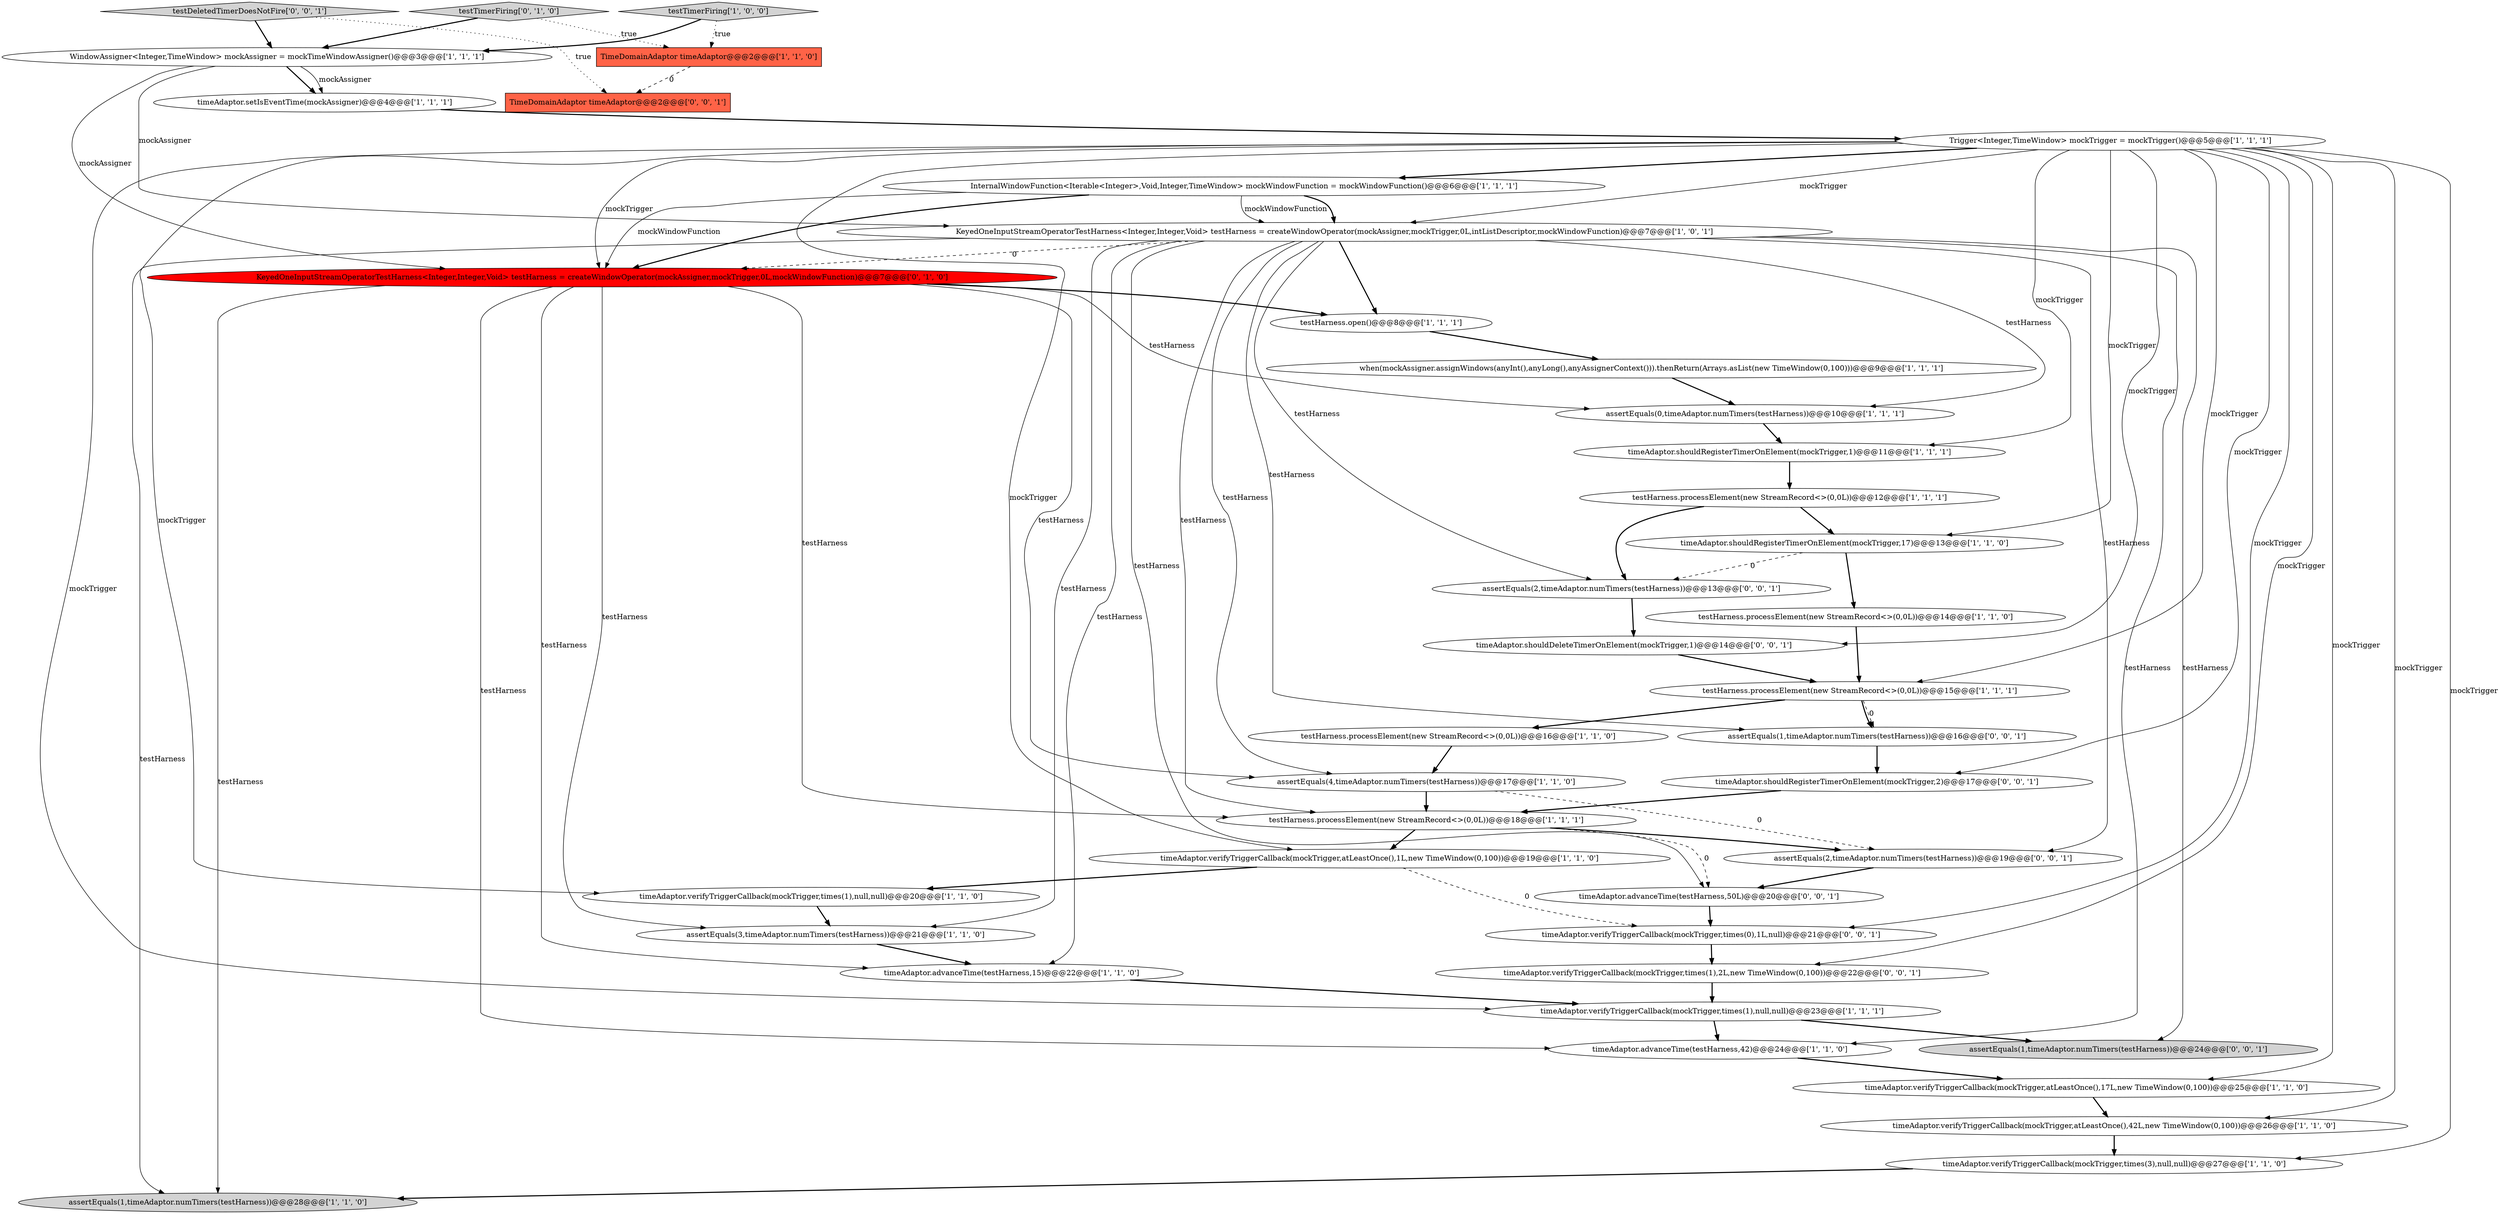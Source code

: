 digraph {
14 [style = filled, label = "testHarness.processElement(new StreamRecord<>(0,0L))@@@18@@@['1', '1', '1']", fillcolor = white, shape = ellipse image = "AAA0AAABBB1BBB"];
15 [style = filled, label = "timeAdaptor.advanceTime(testHarness,42)@@@24@@@['1', '1', '0']", fillcolor = white, shape = ellipse image = "AAA0AAABBB1BBB"];
6 [style = filled, label = "timeAdaptor.advanceTime(testHarness,15)@@@22@@@['1', '1', '0']", fillcolor = white, shape = ellipse image = "AAA0AAABBB1BBB"];
23 [style = filled, label = "timeAdaptor.verifyTriggerCallback(mockTrigger,atLeastOnce(),1L,new TimeWindow(0,100))@@@19@@@['1', '1', '0']", fillcolor = white, shape = ellipse image = "AAA0AAABBB1BBB"];
13 [style = filled, label = "timeAdaptor.setIsEventTime(mockAssigner)@@@4@@@['1', '1', '1']", fillcolor = white, shape = ellipse image = "AAA0AAABBB1BBB"];
19 [style = filled, label = "when(mockAssigner.assignWindows(anyInt(),anyLong(),anyAssignerContext())).thenReturn(Arrays.asList(new TimeWindow(0,100)))@@@9@@@['1', '1', '1']", fillcolor = white, shape = ellipse image = "AAA0AAABBB1BBB"];
7 [style = filled, label = "Trigger<Integer,TimeWindow> mockTrigger = mockTrigger()@@@5@@@['1', '1', '1']", fillcolor = white, shape = ellipse image = "AAA0AAABBB1BBB"];
21 [style = filled, label = "timeAdaptor.verifyTriggerCallback(mockTrigger,times(1),null,null)@@@20@@@['1', '1', '0']", fillcolor = white, shape = ellipse image = "AAA0AAABBB1BBB"];
38 [style = filled, label = "timeAdaptor.advanceTime(testHarness,50L)@@@20@@@['0', '0', '1']", fillcolor = white, shape = ellipse image = "AAA0AAABBB3BBB"];
24 [style = filled, label = "KeyedOneInputStreamOperatorTestHarness<Integer,Integer,Void> testHarness = createWindowOperator(mockAssigner,mockTrigger,0L,intListDescriptor,mockWindowFunction)@@@7@@@['1', '0', '1']", fillcolor = white, shape = ellipse image = "AAA0AAABBB1BBB"];
32 [style = filled, label = "timeAdaptor.verifyTriggerCallback(mockTrigger,times(1),2L,new TimeWindow(0,100))@@@22@@@['0', '0', '1']", fillcolor = white, shape = ellipse image = "AAA0AAABBB3BBB"];
12 [style = filled, label = "timeAdaptor.verifyTriggerCallback(mockTrigger,times(1),null,null)@@@23@@@['1', '1', '1']", fillcolor = white, shape = ellipse image = "AAA0AAABBB1BBB"];
22 [style = filled, label = "InternalWindowFunction<Iterable<Integer>,Void,Integer,TimeWindow> mockWindowFunction = mockWindowFunction()@@@6@@@['1', '1', '1']", fillcolor = white, shape = ellipse image = "AAA0AAABBB1BBB"];
35 [style = filled, label = "assertEquals(2,timeAdaptor.numTimers(testHarness))@@@13@@@['0', '0', '1']", fillcolor = white, shape = ellipse image = "AAA0AAABBB3BBB"];
37 [style = filled, label = "assertEquals(1,timeAdaptor.numTimers(testHarness))@@@24@@@['0', '0', '1']", fillcolor = lightgray, shape = ellipse image = "AAA0AAABBB3BBB"];
1 [style = filled, label = "TimeDomainAdaptor timeAdaptor@@@2@@@['1', '1', '0']", fillcolor = tomato, shape = box image = "AAA0AAABBB1BBB"];
16 [style = filled, label = "testHarness.open()@@@8@@@['1', '1', '1']", fillcolor = white, shape = ellipse image = "AAA0AAABBB1BBB"];
27 [style = filled, label = "assertEquals(4,timeAdaptor.numTimers(testHarness))@@@17@@@['1', '1', '0']", fillcolor = white, shape = ellipse image = "AAA0AAABBB1BBB"];
26 [style = filled, label = "timeAdaptor.verifyTriggerCallback(mockTrigger,atLeastOnce(),17L,new TimeWindow(0,100))@@@25@@@['1', '1', '0']", fillcolor = white, shape = ellipse image = "AAA0AAABBB1BBB"];
11 [style = filled, label = "testTimerFiring['1', '0', '0']", fillcolor = lightgray, shape = diamond image = "AAA0AAABBB1BBB"];
10 [style = filled, label = "timeAdaptor.verifyTriggerCallback(mockTrigger,atLeastOnce(),42L,new TimeWindow(0,100))@@@26@@@['1', '1', '0']", fillcolor = white, shape = ellipse image = "AAA0AAABBB1BBB"];
29 [style = filled, label = "KeyedOneInputStreamOperatorTestHarness<Integer,Integer,Void> testHarness = createWindowOperator(mockAssigner,mockTrigger,0L,mockWindowFunction)@@@7@@@['0', '1', '0']", fillcolor = red, shape = ellipse image = "AAA1AAABBB2BBB"];
28 [style = filled, label = "testTimerFiring['0', '1', '0']", fillcolor = lightgray, shape = diamond image = "AAA0AAABBB2BBB"];
3 [style = filled, label = "timeAdaptor.shouldRegisterTimerOnElement(mockTrigger,17)@@@13@@@['1', '1', '0']", fillcolor = white, shape = ellipse image = "AAA0AAABBB1BBB"];
0 [style = filled, label = "testHarness.processElement(new StreamRecord<>(0,0L))@@@14@@@['1', '1', '0']", fillcolor = white, shape = ellipse image = "AAA0AAABBB1BBB"];
20 [style = filled, label = "timeAdaptor.verifyTriggerCallback(mockTrigger,times(3),null,null)@@@27@@@['1', '1', '0']", fillcolor = white, shape = ellipse image = "AAA0AAABBB1BBB"];
31 [style = filled, label = "timeAdaptor.verifyTriggerCallback(mockTrigger,times(0),1L,null)@@@21@@@['0', '0', '1']", fillcolor = white, shape = ellipse image = "AAA0AAABBB3BBB"];
2 [style = filled, label = "testHarness.processElement(new StreamRecord<>(0,0L))@@@12@@@['1', '1', '1']", fillcolor = white, shape = ellipse image = "AAA0AAABBB1BBB"];
17 [style = filled, label = "WindowAssigner<Integer,TimeWindow> mockAssigner = mockTimeWindowAssigner()@@@3@@@['1', '1', '1']", fillcolor = white, shape = ellipse image = "AAA0AAABBB1BBB"];
18 [style = filled, label = "assertEquals(0,timeAdaptor.numTimers(testHarness))@@@10@@@['1', '1', '1']", fillcolor = white, shape = ellipse image = "AAA0AAABBB1BBB"];
9 [style = filled, label = "assertEquals(1,timeAdaptor.numTimers(testHarness))@@@28@@@['1', '1', '0']", fillcolor = lightgray, shape = ellipse image = "AAA0AAABBB1BBB"];
39 [style = filled, label = "assertEquals(1,timeAdaptor.numTimers(testHarness))@@@16@@@['0', '0', '1']", fillcolor = white, shape = ellipse image = "AAA0AAABBB3BBB"];
8 [style = filled, label = "testHarness.processElement(new StreamRecord<>(0,0L))@@@16@@@['1', '1', '0']", fillcolor = white, shape = ellipse image = "AAA0AAABBB1BBB"];
5 [style = filled, label = "timeAdaptor.shouldRegisterTimerOnElement(mockTrigger,1)@@@11@@@['1', '1', '1']", fillcolor = white, shape = ellipse image = "AAA0AAABBB1BBB"];
25 [style = filled, label = "assertEquals(3,timeAdaptor.numTimers(testHarness))@@@21@@@['1', '1', '0']", fillcolor = white, shape = ellipse image = "AAA0AAABBB1BBB"];
36 [style = filled, label = "TimeDomainAdaptor timeAdaptor@@@2@@@['0', '0', '1']", fillcolor = tomato, shape = box image = "AAA0AAABBB3BBB"];
40 [style = filled, label = "timeAdaptor.shouldDeleteTimerOnElement(mockTrigger,1)@@@14@@@['0', '0', '1']", fillcolor = white, shape = ellipse image = "AAA0AAABBB3BBB"];
33 [style = filled, label = "assertEquals(2,timeAdaptor.numTimers(testHarness))@@@19@@@['0', '0', '1']", fillcolor = white, shape = ellipse image = "AAA0AAABBB3BBB"];
4 [style = filled, label = "testHarness.processElement(new StreamRecord<>(0,0L))@@@15@@@['1', '1', '1']", fillcolor = white, shape = ellipse image = "AAA0AAABBB1BBB"];
34 [style = filled, label = "testDeletedTimerDoesNotFire['0', '0', '1']", fillcolor = lightgray, shape = diamond image = "AAA0AAABBB3BBB"];
30 [style = filled, label = "timeAdaptor.shouldRegisterTimerOnElement(mockTrigger,2)@@@17@@@['0', '0', '1']", fillcolor = white, shape = ellipse image = "AAA0AAABBB3BBB"];
40->4 [style = bold, label=""];
2->35 [style = bold, label=""];
7->3 [style = solid, label="mockTrigger"];
26->10 [style = bold, label=""];
20->9 [style = bold, label=""];
32->12 [style = bold, label=""];
11->1 [style = dotted, label="true"];
4->39 [style = dashed, label="0"];
38->31 [style = bold, label=""];
25->6 [style = bold, label=""];
7->31 [style = solid, label="mockTrigger"];
7->24 [style = solid, label="mockTrigger"];
24->39 [style = solid, label="testHarness"];
34->17 [style = bold, label=""];
30->14 [style = bold, label=""];
4->8 [style = bold, label=""];
7->10 [style = solid, label="mockTrigger"];
8->27 [style = bold, label=""];
19->18 [style = bold, label=""];
29->15 [style = solid, label="testHarness"];
24->38 [style = solid, label="testHarness"];
29->25 [style = solid, label="testHarness"];
23->31 [style = dashed, label="0"];
29->18 [style = solid, label="testHarness"];
17->29 [style = solid, label="mockAssigner"];
21->25 [style = bold, label=""];
22->24 [style = solid, label="mockWindowFunction"];
16->19 [style = bold, label=""];
7->29 [style = solid, label="mockTrigger"];
12->37 [style = bold, label=""];
3->0 [style = bold, label=""];
35->40 [style = bold, label=""];
7->40 [style = solid, label="mockTrigger"];
24->6 [style = solid, label="testHarness"];
22->29 [style = solid, label="mockWindowFunction"];
11->17 [style = bold, label=""];
7->4 [style = solid, label="mockTrigger"];
29->16 [style = bold, label=""];
24->18 [style = solid, label="testHarness"];
29->6 [style = solid, label="testHarness"];
3->35 [style = dashed, label="0"];
7->5 [style = solid, label="mockTrigger"];
27->14 [style = bold, label=""];
31->32 [style = bold, label=""];
4->39 [style = bold, label=""];
2->3 [style = bold, label=""];
34->36 [style = dotted, label="true"];
24->9 [style = solid, label="testHarness"];
17->13 [style = solid, label="mockAssigner"];
22->29 [style = bold, label=""];
29->9 [style = solid, label="testHarness"];
28->1 [style = dotted, label="true"];
7->22 [style = bold, label=""];
7->20 [style = solid, label="mockTrigger"];
14->23 [style = bold, label=""];
7->12 [style = solid, label="mockTrigger"];
29->14 [style = solid, label="testHarness"];
29->27 [style = solid, label="testHarness"];
7->26 [style = solid, label="mockTrigger"];
14->38 [style = dashed, label="0"];
24->15 [style = solid, label="testHarness"];
7->23 [style = solid, label="mockTrigger"];
28->17 [style = bold, label=""];
24->25 [style = solid, label="testHarness"];
17->13 [style = bold, label=""];
24->33 [style = solid, label="testHarness"];
17->24 [style = solid, label="mockAssigner"];
27->33 [style = dashed, label="0"];
24->27 [style = solid, label="testHarness"];
6->12 [style = bold, label=""];
10->20 [style = bold, label=""];
7->32 [style = solid, label="mockTrigger"];
12->15 [style = bold, label=""];
7->30 [style = solid, label="mockTrigger"];
24->29 [style = dashed, label="0"];
24->14 [style = solid, label="testHarness"];
14->33 [style = bold, label=""];
15->26 [style = bold, label=""];
39->30 [style = bold, label=""];
24->16 [style = bold, label=""];
5->2 [style = bold, label=""];
24->35 [style = solid, label="testHarness"];
1->36 [style = dashed, label="0"];
23->21 [style = bold, label=""];
0->4 [style = bold, label=""];
13->7 [style = bold, label=""];
18->5 [style = bold, label=""];
7->21 [style = solid, label="mockTrigger"];
33->38 [style = bold, label=""];
22->24 [style = bold, label=""];
24->37 [style = solid, label="testHarness"];
}
